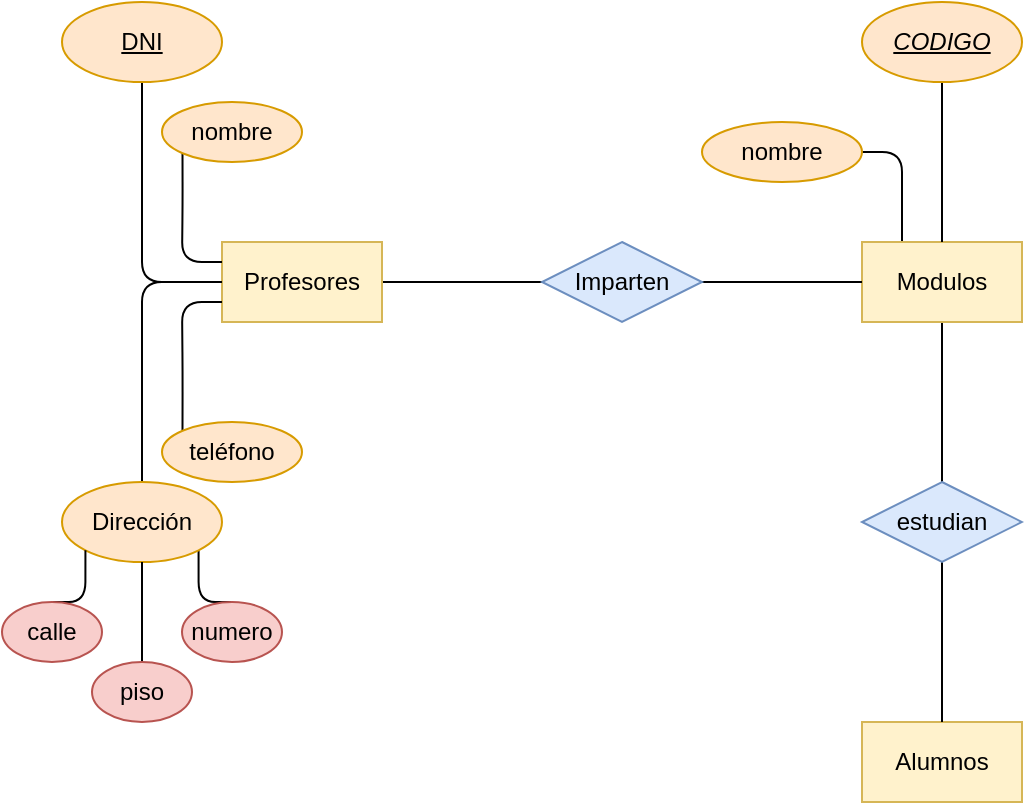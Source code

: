 <mxfile version="21.8.2" type="github">
  <diagram name="Página-1" id="9iKefRgzoaWXkJtxmQeY">
    <mxGraphModel dx="1434" dy="795" grid="1" gridSize="10" guides="1" tooltips="1" connect="1" arrows="1" fold="1" page="1" pageScale="1" pageWidth="827" pageHeight="1169" math="0" shadow="0">
      <root>
        <mxCell id="0" />
        <mxCell id="1" parent="0" />
        <mxCell id="MBplnj_kiB30Vxkk3hCD-1" value="Alumnos" style="rounded=0;whiteSpace=wrap;html=1;fillColor=#fff2cc;strokeColor=#d6b656;" vertex="1" parent="1">
          <mxGeometry x="440" y="480" width="80" height="40" as="geometry" />
        </mxCell>
        <mxCell id="MBplnj_kiB30Vxkk3hCD-5" style="edgeStyle=orthogonalEdgeStyle;rounded=0;orthogonalLoop=1;jettySize=auto;html=1;exitX=1;exitY=0.5;exitDx=0;exitDy=0;entryX=0;entryY=0.5;entryDx=0;entryDy=0;endArrow=none;endFill=0;" edge="1" parent="1" source="MBplnj_kiB30Vxkk3hCD-2" target="MBplnj_kiB30Vxkk3hCD-4">
          <mxGeometry relative="1" as="geometry" />
        </mxCell>
        <mxCell id="MBplnj_kiB30Vxkk3hCD-2" value="&lt;div&gt;Profesores&lt;/div&gt;" style="rounded=0;whiteSpace=wrap;html=1;fillColor=#fff2cc;strokeColor=#d6b656;" vertex="1" parent="1">
          <mxGeometry x="120" y="240" width="80" height="40" as="geometry" />
        </mxCell>
        <mxCell id="MBplnj_kiB30Vxkk3hCD-8" style="edgeStyle=orthogonalEdgeStyle;rounded=0;orthogonalLoop=1;jettySize=auto;html=1;exitX=0.5;exitY=1;exitDx=0;exitDy=0;entryX=0.5;entryY=0;entryDx=0;entryDy=0;endArrow=none;endFill=0;" edge="1" parent="1" source="MBplnj_kiB30Vxkk3hCD-3" target="MBplnj_kiB30Vxkk3hCD-7">
          <mxGeometry relative="1" as="geometry" />
        </mxCell>
        <mxCell id="MBplnj_kiB30Vxkk3hCD-31" style="edgeStyle=orthogonalEdgeStyle;orthogonalLoop=1;jettySize=auto;html=1;exitX=0.25;exitY=0;exitDx=0;exitDy=0;entryX=1;entryY=0.5;entryDx=0;entryDy=0;endArrow=none;endFill=0;rounded=1;" edge="1" parent="1" source="MBplnj_kiB30Vxkk3hCD-3" target="MBplnj_kiB30Vxkk3hCD-30">
          <mxGeometry relative="1" as="geometry" />
        </mxCell>
        <mxCell id="MBplnj_kiB30Vxkk3hCD-3" value="&lt;div&gt;Modulos&lt;/div&gt;" style="rounded=0;whiteSpace=wrap;html=1;fillColor=#fff2cc;strokeColor=#d6b656;" vertex="1" parent="1">
          <mxGeometry x="440" y="240" width="80" height="40" as="geometry" />
        </mxCell>
        <mxCell id="MBplnj_kiB30Vxkk3hCD-6" style="edgeStyle=orthogonalEdgeStyle;rounded=0;orthogonalLoop=1;jettySize=auto;html=1;exitX=1;exitY=0.5;exitDx=0;exitDy=0;endArrow=none;endFill=0;" edge="1" parent="1" source="MBplnj_kiB30Vxkk3hCD-4" target="MBplnj_kiB30Vxkk3hCD-3">
          <mxGeometry relative="1" as="geometry" />
        </mxCell>
        <mxCell id="MBplnj_kiB30Vxkk3hCD-4" value="Imparten" style="rhombus;whiteSpace=wrap;html=1;fillColor=#dae8fc;strokeColor=#6c8ebf;" vertex="1" parent="1">
          <mxGeometry x="280" y="240" width="80" height="40" as="geometry" />
        </mxCell>
        <mxCell id="MBplnj_kiB30Vxkk3hCD-9" style="edgeStyle=orthogonalEdgeStyle;rounded=0;orthogonalLoop=1;jettySize=auto;html=1;exitX=0.5;exitY=1;exitDx=0;exitDy=0;entryX=0.5;entryY=0;entryDx=0;entryDy=0;endArrow=none;endFill=0;" edge="1" parent="1" source="MBplnj_kiB30Vxkk3hCD-7" target="MBplnj_kiB30Vxkk3hCD-1">
          <mxGeometry relative="1" as="geometry" />
        </mxCell>
        <mxCell id="MBplnj_kiB30Vxkk3hCD-7" value="estudian" style="rhombus;whiteSpace=wrap;html=1;fillColor=#dae8fc;strokeColor=#6c8ebf;" vertex="1" parent="1">
          <mxGeometry x="440" y="360" width="80" height="40" as="geometry" />
        </mxCell>
        <mxCell id="MBplnj_kiB30Vxkk3hCD-11" style="edgeStyle=orthogonalEdgeStyle;rounded=1;orthogonalLoop=1;jettySize=auto;html=1;exitX=0.5;exitY=1;exitDx=0;exitDy=0;entryX=0;entryY=0.5;entryDx=0;entryDy=0;endArrow=none;endFill=0;" edge="1" parent="1" source="MBplnj_kiB30Vxkk3hCD-10" target="MBplnj_kiB30Vxkk3hCD-2">
          <mxGeometry relative="1" as="geometry" />
        </mxCell>
        <mxCell id="MBplnj_kiB30Vxkk3hCD-10" value="&lt;u&gt;DNI&lt;/u&gt;" style="ellipse;whiteSpace=wrap;html=1;fillColor=#ffe6cc;strokeColor=#d79b00;" vertex="1" parent="1">
          <mxGeometry x="40" y="120" width="80" height="40" as="geometry" />
        </mxCell>
        <mxCell id="MBplnj_kiB30Vxkk3hCD-13" style="edgeStyle=orthogonalEdgeStyle;rounded=1;orthogonalLoop=1;jettySize=auto;html=1;exitX=0;exitY=1;exitDx=0;exitDy=0;entryX=0;entryY=0.25;entryDx=0;entryDy=0;endArrow=none;endFill=0;" edge="1" parent="1" source="MBplnj_kiB30Vxkk3hCD-12" target="MBplnj_kiB30Vxkk3hCD-2">
          <mxGeometry relative="1" as="geometry" />
        </mxCell>
        <mxCell id="MBplnj_kiB30Vxkk3hCD-12" value="nombre" style="ellipse;whiteSpace=wrap;html=1;fillColor=#ffe6cc;strokeColor=#d79b00;" vertex="1" parent="1">
          <mxGeometry x="90" y="170" width="70" height="30" as="geometry" />
        </mxCell>
        <mxCell id="MBplnj_kiB30Vxkk3hCD-18" style="edgeStyle=orthogonalEdgeStyle;rounded=1;orthogonalLoop=1;jettySize=auto;html=1;exitX=0.5;exitY=0;exitDx=0;exitDy=0;entryX=0;entryY=0.5;entryDx=0;entryDy=0;endArrow=none;endFill=0;" edge="1" parent="1" source="MBplnj_kiB30Vxkk3hCD-15" target="MBplnj_kiB30Vxkk3hCD-2">
          <mxGeometry relative="1" as="geometry" />
        </mxCell>
        <mxCell id="MBplnj_kiB30Vxkk3hCD-25" style="edgeStyle=orthogonalEdgeStyle;rounded=1;orthogonalLoop=1;jettySize=auto;html=1;exitX=1;exitY=1;exitDx=0;exitDy=0;endArrow=none;endFill=0;" edge="1" parent="1" source="MBplnj_kiB30Vxkk3hCD-15" target="MBplnj_kiB30Vxkk3hCD-22">
          <mxGeometry relative="1" as="geometry" />
        </mxCell>
        <mxCell id="MBplnj_kiB30Vxkk3hCD-15" value="Dirección" style="ellipse;whiteSpace=wrap;html=1;fillColor=#ffe6cc;strokeColor=#d79b00;" vertex="1" parent="1">
          <mxGeometry x="40" y="360" width="80" height="40" as="geometry" />
        </mxCell>
        <mxCell id="MBplnj_kiB30Vxkk3hCD-20" style="edgeStyle=orthogonalEdgeStyle;rounded=1;orthogonalLoop=1;jettySize=auto;html=1;exitX=0;exitY=0;exitDx=0;exitDy=0;entryX=0;entryY=0.75;entryDx=0;entryDy=0;endArrow=none;endFill=0;" edge="1" parent="1" source="MBplnj_kiB30Vxkk3hCD-19" target="MBplnj_kiB30Vxkk3hCD-2">
          <mxGeometry relative="1" as="geometry" />
        </mxCell>
        <mxCell id="MBplnj_kiB30Vxkk3hCD-19" value="teléfono" style="ellipse;whiteSpace=wrap;html=1;fillColor=#ffe6cc;strokeColor=#d79b00;" vertex="1" parent="1">
          <mxGeometry x="90" y="330" width="70" height="30" as="geometry" />
        </mxCell>
        <mxCell id="MBplnj_kiB30Vxkk3hCD-24" style="edgeStyle=orthogonalEdgeStyle;rounded=1;orthogonalLoop=1;jettySize=auto;html=1;exitX=0.5;exitY=0;exitDx=0;exitDy=0;entryX=0;entryY=1;entryDx=0;entryDy=0;endArrow=none;endFill=0;" edge="1" parent="1" source="MBplnj_kiB30Vxkk3hCD-21" target="MBplnj_kiB30Vxkk3hCD-15">
          <mxGeometry relative="1" as="geometry" />
        </mxCell>
        <mxCell id="MBplnj_kiB30Vxkk3hCD-21" value="calle" style="ellipse;whiteSpace=wrap;html=1;fillColor=#f8cecc;strokeColor=#b85450;" vertex="1" parent="1">
          <mxGeometry x="10" y="420" width="50" height="30" as="geometry" />
        </mxCell>
        <mxCell id="MBplnj_kiB30Vxkk3hCD-22" value="&lt;div&gt;numero&lt;/div&gt;" style="ellipse;whiteSpace=wrap;html=1;fillColor=#f8cecc;strokeColor=#b85450;" vertex="1" parent="1">
          <mxGeometry x="100" y="420" width="50" height="30" as="geometry" />
        </mxCell>
        <mxCell id="MBplnj_kiB30Vxkk3hCD-27" style="edgeStyle=orthogonalEdgeStyle;rounded=0;orthogonalLoop=1;jettySize=auto;html=1;exitX=0.5;exitY=0;exitDx=0;exitDy=0;entryX=0.5;entryY=1;entryDx=0;entryDy=0;endArrow=none;endFill=0;" edge="1" parent="1" source="MBplnj_kiB30Vxkk3hCD-26" target="MBplnj_kiB30Vxkk3hCD-15">
          <mxGeometry relative="1" as="geometry" />
        </mxCell>
        <mxCell id="MBplnj_kiB30Vxkk3hCD-26" value="piso" style="ellipse;whiteSpace=wrap;html=1;fillColor=#f8cecc;strokeColor=#b85450;" vertex="1" parent="1">
          <mxGeometry x="55" y="450" width="50" height="30" as="geometry" />
        </mxCell>
        <mxCell id="MBplnj_kiB30Vxkk3hCD-29" style="edgeStyle=orthogonalEdgeStyle;rounded=0;orthogonalLoop=1;jettySize=auto;html=1;exitX=0.5;exitY=1;exitDx=0;exitDy=0;endArrow=none;endFill=0;" edge="1" parent="1" source="MBplnj_kiB30Vxkk3hCD-28" target="MBplnj_kiB30Vxkk3hCD-3">
          <mxGeometry relative="1" as="geometry" />
        </mxCell>
        <mxCell id="MBplnj_kiB30Vxkk3hCD-28" value="&lt;i&gt;&lt;u&gt;CODIGO&lt;/u&gt;&lt;/i&gt;" style="ellipse;whiteSpace=wrap;html=1;fillColor=#ffe6cc;strokeColor=#d79b00;" vertex="1" parent="1">
          <mxGeometry x="440" y="120" width="80" height="40" as="geometry" />
        </mxCell>
        <mxCell id="MBplnj_kiB30Vxkk3hCD-30" value="nombre" style="ellipse;whiteSpace=wrap;html=1;fillColor=#ffe6cc;strokeColor=#d79b00;" vertex="1" parent="1">
          <mxGeometry x="360" y="180" width="80" height="30" as="geometry" />
        </mxCell>
      </root>
    </mxGraphModel>
  </diagram>
</mxfile>
